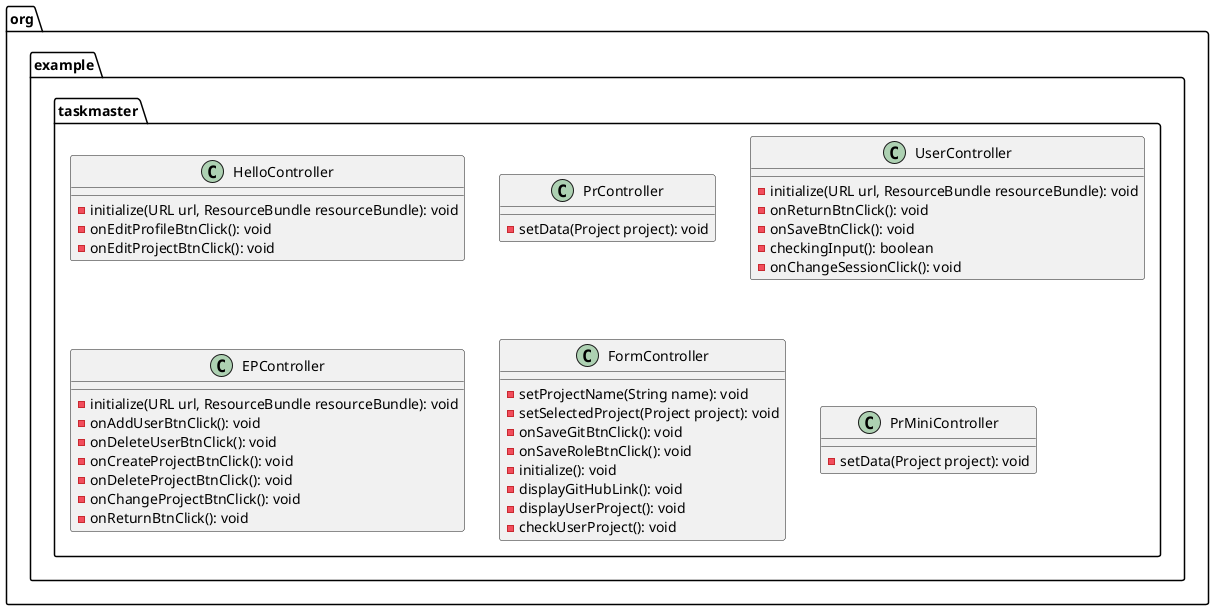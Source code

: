 @startuml

package org.example.taskmaster {
    class HelloController {
        - initialize(URL url, ResourceBundle resourceBundle): void
        - onEditProfileBtnClick(): void
        - onEditProjectBtnClick(): void
    }

    class PrController {
        - setData(Project project): void
    }

    class UserController {
        - initialize(URL url, ResourceBundle resourceBundle): void
        - onReturnBtnClick(): void
        - onSaveBtnClick(): void
        - checkingInput(): boolean
        - onChangeSessionClick(): void
    }

    class EPController {
        - initialize(URL url, ResourceBundle resourceBundle): void
        - onAddUserBtnClick(): void
        - onDeleteUserBtnClick(): void
        - onCreateProjectBtnClick(): void
        - onDeleteProjectBtnClick(): void
        - onChangeProjectBtnClick(): void
        - onReturnBtnClick(): void
    }

    class FormController {
        - setProjectName(String name): void
        - setSelectedProject(Project project): void
        - onSaveGitBtnClick(): void
        - onSaveRoleBtnClick(): void
        - initialize(): void
        - displayGitHubLink(): void
        - displayUserProject(): void
        - checkUserProject(): void
    }

    class PrMiniController {
        - setData(Project project): void
    }
}

@enduml
